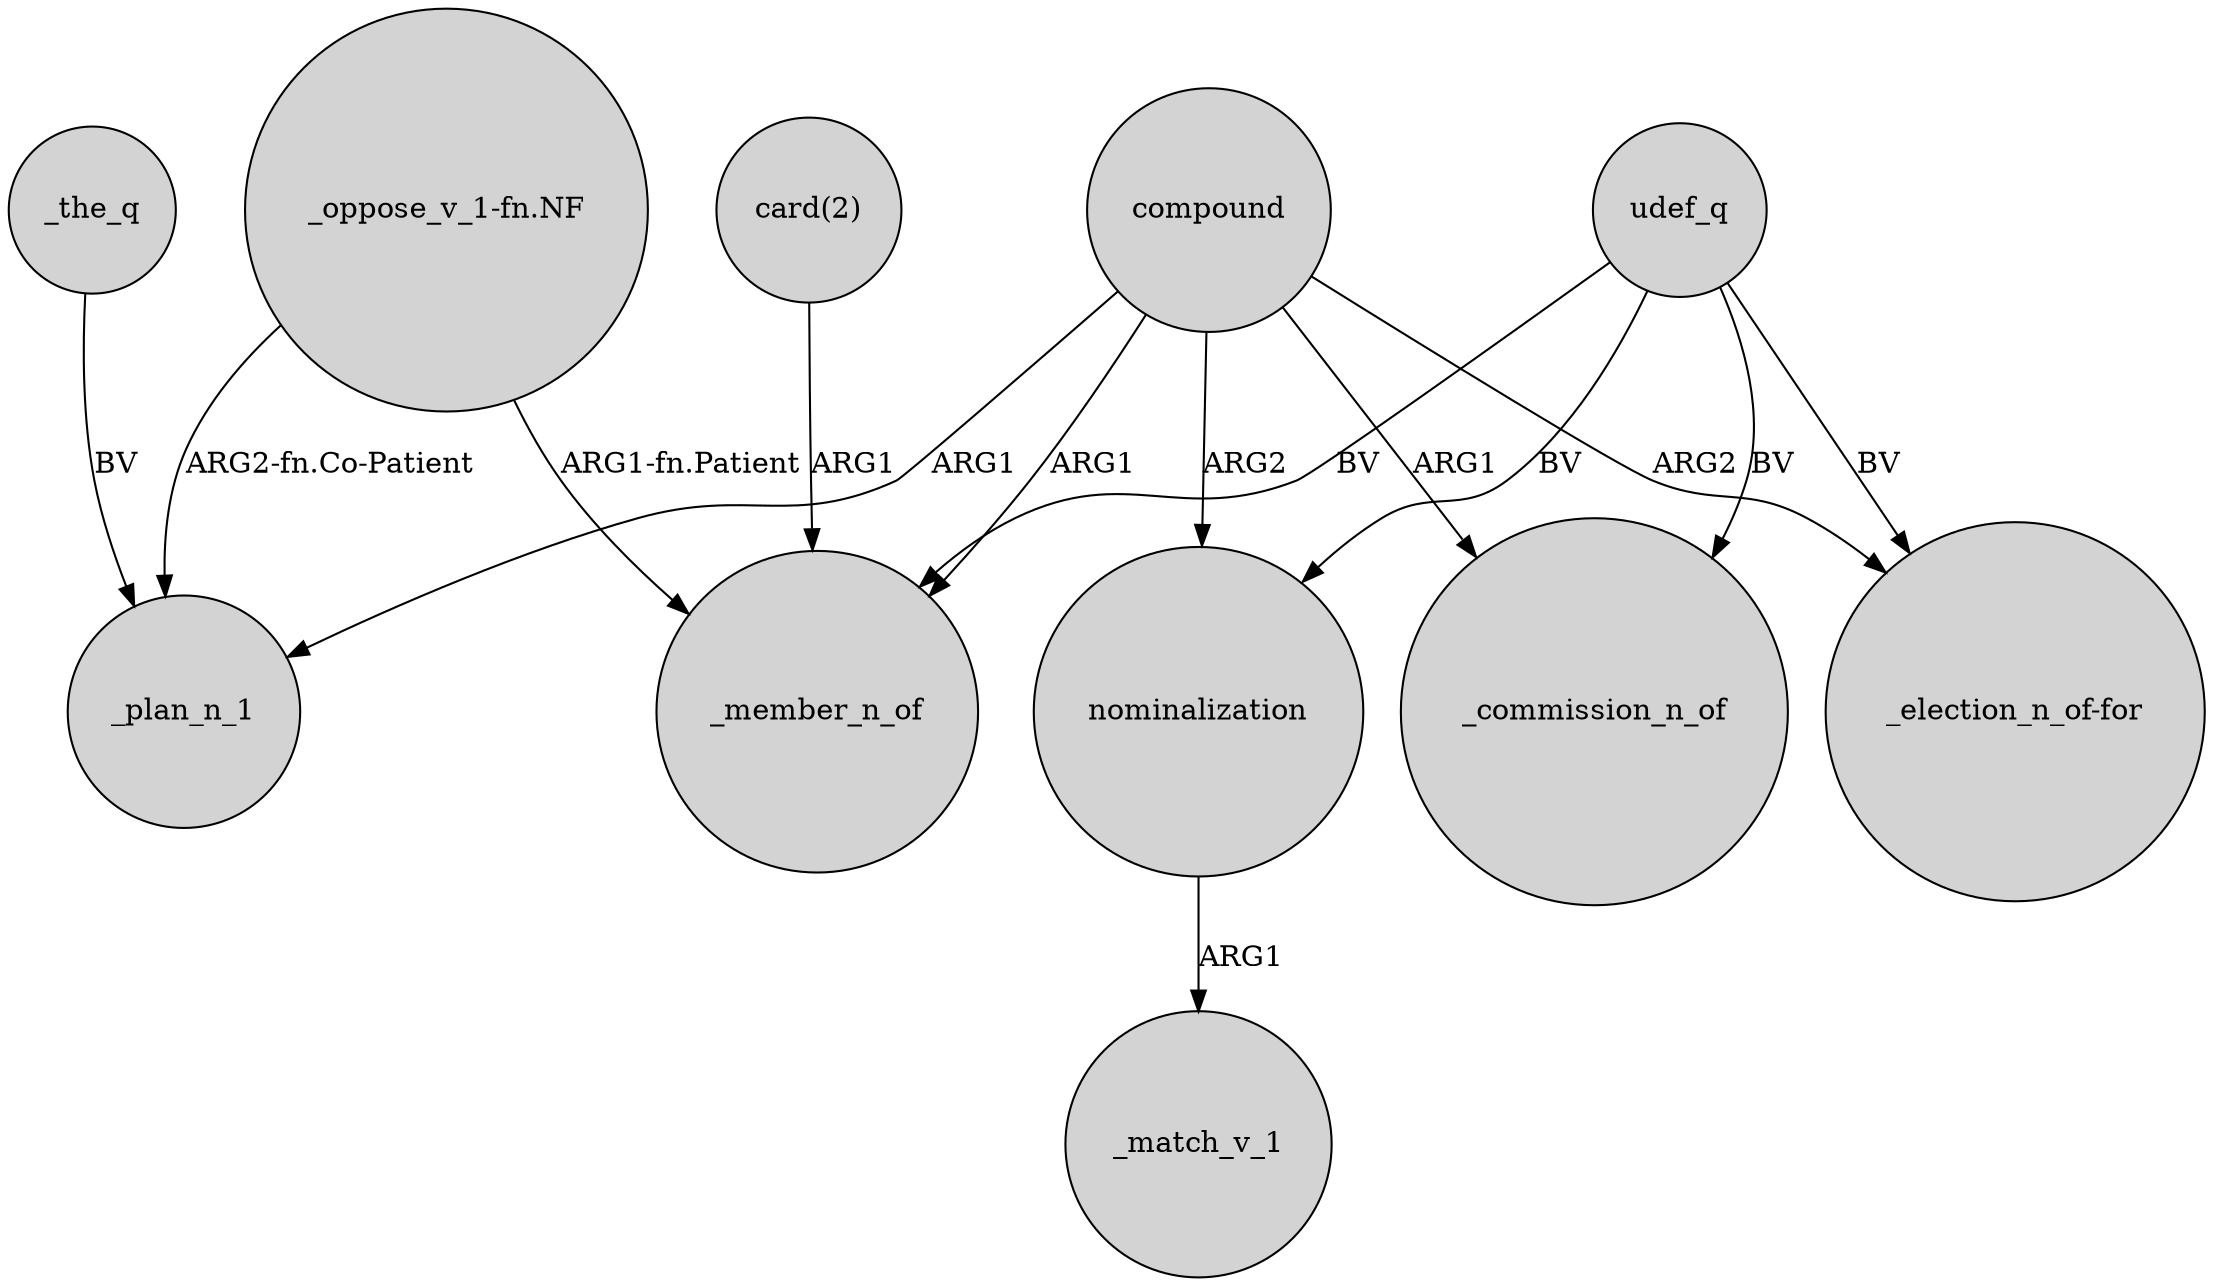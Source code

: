 digraph {
	node [shape=circle style=filled]
	compound -> _plan_n_1 [label=ARG1]
	compound -> nominalization [label=ARG2]
	udef_q -> _commission_n_of [label=BV]
	"_oppose_v_1-fn.NF" -> _plan_n_1 [label="ARG2-fn.Co-Patient"]
	udef_q -> "_election_n_of-for" [label=BV]
	udef_q -> _member_n_of [label=BV]
	"card(2)" -> _member_n_of [label=ARG1]
	compound -> "_election_n_of-for" [label=ARG2]
	"_oppose_v_1-fn.NF" -> _member_n_of [label="ARG1-fn.Patient"]
	nominalization -> _match_v_1 [label=ARG1]
	_the_q -> _plan_n_1 [label=BV]
	udef_q -> nominalization [label=BV]
	compound -> _commission_n_of [label=ARG1]
	compound -> _member_n_of [label=ARG1]
}

